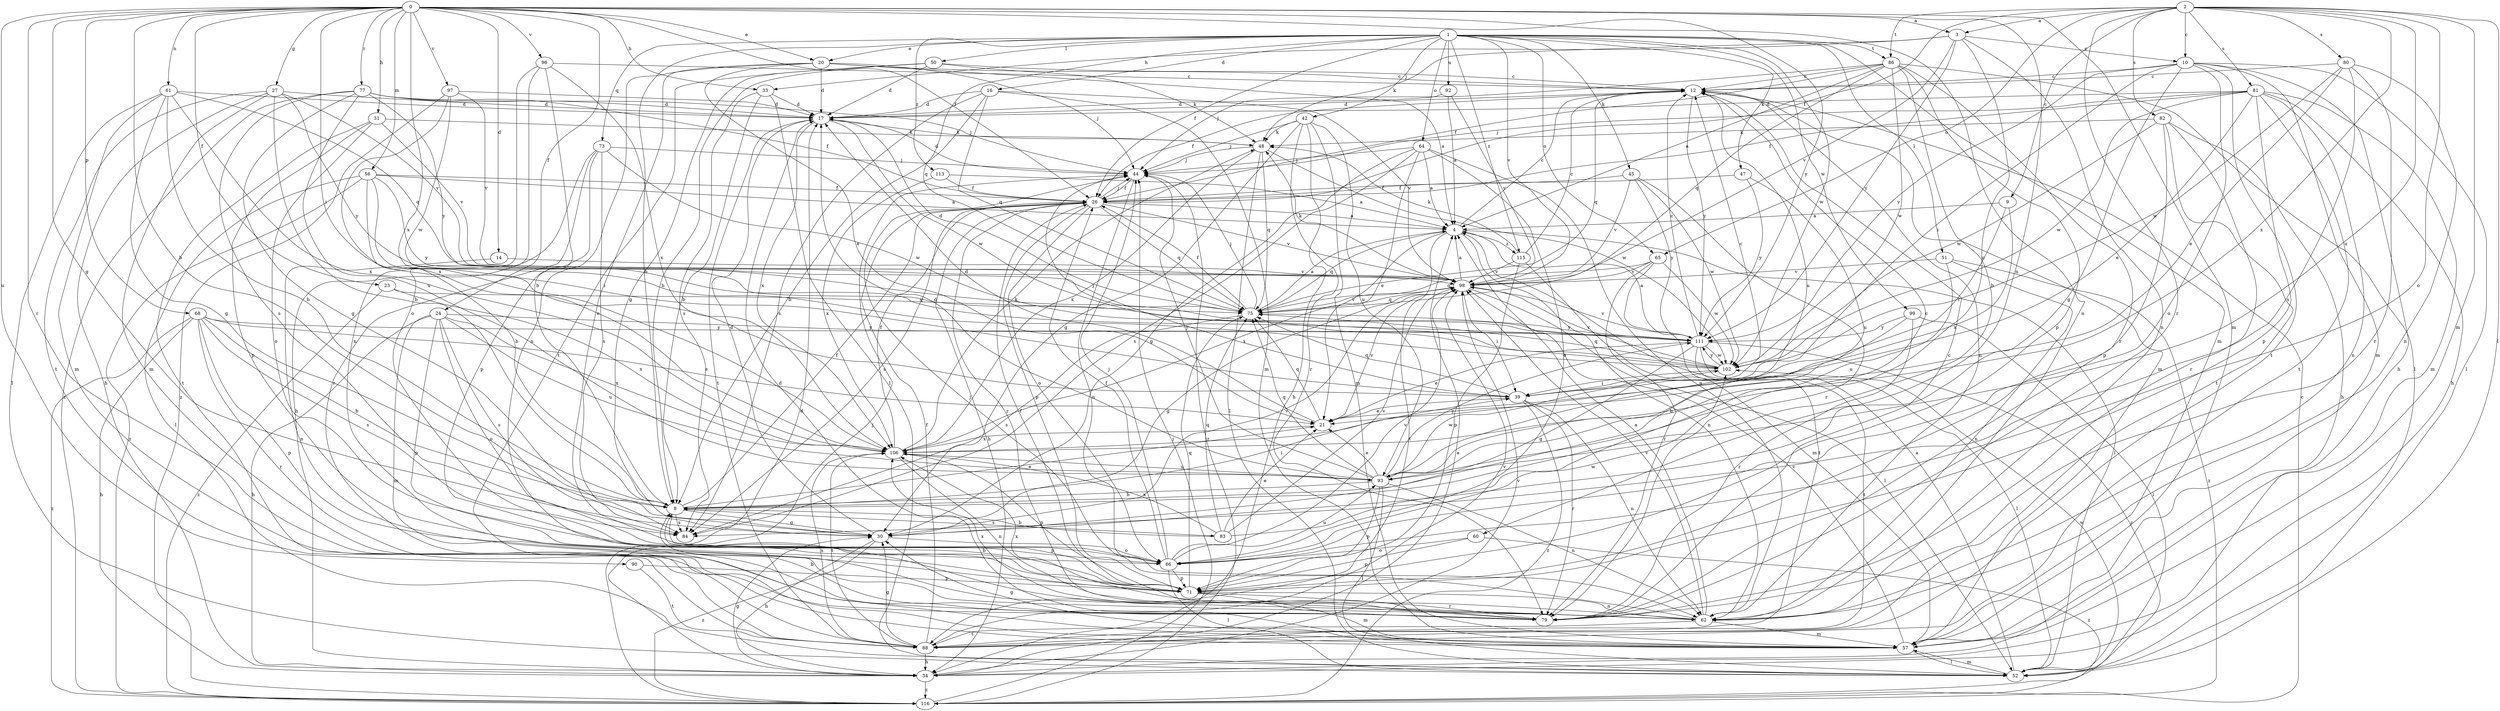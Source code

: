 strict digraph  {
0;
1;
2;
3;
4;
8;
9;
10;
12;
14;
16;
17;
20;
21;
23;
24;
26;
27;
30;
31;
33;
34;
39;
42;
44;
45;
47;
48;
50;
51;
52;
56;
57;
60;
61;
62;
64;
65;
66;
68;
71;
73;
75;
77;
79;
80;
81;
82;
83;
84;
86;
88;
90;
92;
93;
96;
97;
98;
99;
102;
106;
111;
113;
115;
116;
0 -> 3  [label=a];
0 -> 8  [label=b];
0 -> 14  [label=d];
0 -> 20  [label=e];
0 -> 23  [label=f];
0 -> 24  [label=f];
0 -> 26  [label=f];
0 -> 27  [label=g];
0 -> 30  [label=g];
0 -> 31  [label=h];
0 -> 33  [label=h];
0 -> 39  [label=i];
0 -> 56  [label=m];
0 -> 57  [label=m];
0 -> 60  [label=n];
0 -> 61  [label=n];
0 -> 62  [label=n];
0 -> 68  [label=p];
0 -> 77  [label=r];
0 -> 79  [label=r];
0 -> 90  [label=u];
0 -> 96  [label=v];
0 -> 97  [label=v];
0 -> 106  [label=x];
0 -> 111  [label=y];
1 -> 8  [label=b];
1 -> 16  [label=d];
1 -> 20  [label=e];
1 -> 26  [label=f];
1 -> 42  [label=j];
1 -> 45  [label=k];
1 -> 47  [label=k];
1 -> 50  [label=l];
1 -> 51  [label=l];
1 -> 57  [label=m];
1 -> 64  [label=o];
1 -> 65  [label=o];
1 -> 73  [label=q];
1 -> 75  [label=q];
1 -> 86  [label=t];
1 -> 92  [label=u];
1 -> 98  [label=v];
1 -> 99  [label=w];
1 -> 102  [label=w];
1 -> 113  [label=z];
1 -> 115  [label=z];
2 -> 3  [label=a];
2 -> 9  [label=c];
2 -> 10  [label=c];
2 -> 26  [label=f];
2 -> 52  [label=l];
2 -> 57  [label=m];
2 -> 65  [label=o];
2 -> 66  [label=o];
2 -> 79  [label=r];
2 -> 80  [label=s];
2 -> 81  [label=s];
2 -> 82  [label=s];
2 -> 86  [label=t];
2 -> 93  [label=u];
2 -> 106  [label=x];
3 -> 10  [label=c];
3 -> 33  [label=h];
3 -> 48  [label=k];
3 -> 62  [label=n];
3 -> 93  [label=u];
3 -> 98  [label=v];
3 -> 111  [label=y];
4 -> 12  [label=c];
4 -> 52  [label=l];
4 -> 62  [label=n];
4 -> 75  [label=q];
4 -> 88  [label=t];
4 -> 106  [label=x];
4 -> 115  [label=z];
8 -> 21  [label=e];
8 -> 26  [label=f];
8 -> 30  [label=g];
8 -> 39  [label=i];
8 -> 71  [label=p];
8 -> 83  [label=s];
8 -> 84  [label=s];
9 -> 4  [label=a];
9 -> 39  [label=i];
9 -> 106  [label=x];
10 -> 12  [label=c];
10 -> 30  [label=g];
10 -> 34  [label=h];
10 -> 39  [label=i];
10 -> 52  [label=l];
10 -> 57  [label=m];
10 -> 66  [label=o];
10 -> 88  [label=t];
10 -> 111  [label=y];
12 -> 17  [label=d];
12 -> 26  [label=f];
12 -> 57  [label=m];
12 -> 62  [label=n];
12 -> 75  [label=q];
12 -> 93  [label=u];
12 -> 111  [label=y];
14 -> 62  [label=n];
14 -> 98  [label=v];
16 -> 8  [label=b];
16 -> 17  [label=d];
16 -> 57  [label=m];
16 -> 75  [label=q];
16 -> 84  [label=s];
16 -> 98  [label=v];
17 -> 48  [label=k];
17 -> 88  [label=t];
17 -> 102  [label=w];
17 -> 106  [label=x];
20 -> 4  [label=a];
20 -> 12  [label=c];
20 -> 17  [label=d];
20 -> 21  [label=e];
20 -> 44  [label=j];
20 -> 62  [label=n];
20 -> 66  [label=o];
21 -> 17  [label=d];
21 -> 75  [label=q];
21 -> 98  [label=v];
21 -> 106  [label=x];
23 -> 75  [label=q];
23 -> 106  [label=x];
23 -> 116  [label=z];
24 -> 34  [label=h];
24 -> 57  [label=m];
24 -> 66  [label=o];
24 -> 71  [label=p];
24 -> 84  [label=s];
24 -> 93  [label=u];
24 -> 106  [label=x];
24 -> 111  [label=y];
26 -> 4  [label=a];
26 -> 34  [label=h];
26 -> 44  [label=j];
26 -> 66  [label=o];
26 -> 71  [label=p];
26 -> 75  [label=q];
26 -> 79  [label=r];
26 -> 84  [label=s];
26 -> 98  [label=v];
27 -> 8  [label=b];
27 -> 17  [label=d];
27 -> 34  [label=h];
27 -> 57  [label=m];
27 -> 88  [label=t];
27 -> 98  [label=v];
27 -> 111  [label=y];
30 -> 17  [label=d];
30 -> 34  [label=h];
30 -> 66  [label=o];
30 -> 98  [label=v];
30 -> 116  [label=z];
31 -> 48  [label=k];
31 -> 66  [label=o];
31 -> 71  [label=p];
31 -> 88  [label=t];
31 -> 98  [label=v];
33 -> 8  [label=b];
33 -> 17  [label=d];
33 -> 52  [label=l];
33 -> 84  [label=s];
34 -> 4  [label=a];
34 -> 30  [label=g];
34 -> 44  [label=j];
34 -> 98  [label=v];
34 -> 116  [label=z];
39 -> 12  [label=c];
39 -> 21  [label=e];
39 -> 44  [label=j];
39 -> 62  [label=n];
39 -> 75  [label=q];
39 -> 79  [label=r];
39 -> 116  [label=z];
42 -> 30  [label=g];
42 -> 34  [label=h];
42 -> 44  [label=j];
42 -> 48  [label=k];
42 -> 57  [label=m];
42 -> 79  [label=r];
42 -> 93  [label=u];
44 -> 17  [label=d];
44 -> 26  [label=f];
44 -> 62  [label=n];
44 -> 116  [label=z];
45 -> 26  [label=f];
45 -> 79  [label=r];
45 -> 98  [label=v];
45 -> 102  [label=w];
45 -> 111  [label=y];
47 -> 26  [label=f];
47 -> 93  [label=u];
47 -> 111  [label=y];
48 -> 44  [label=j];
48 -> 52  [label=l];
48 -> 75  [label=q];
48 -> 102  [label=w];
48 -> 106  [label=x];
50 -> 8  [label=b];
50 -> 12  [label=c];
50 -> 17  [label=d];
50 -> 30  [label=g];
50 -> 48  [label=k];
50 -> 88  [label=t];
51 -> 62  [label=n];
51 -> 93  [label=u];
51 -> 98  [label=v];
51 -> 116  [label=z];
52 -> 4  [label=a];
52 -> 57  [label=m];
52 -> 102  [label=w];
56 -> 4  [label=a];
56 -> 8  [label=b];
56 -> 26  [label=f];
56 -> 39  [label=i];
56 -> 52  [label=l];
56 -> 111  [label=y];
56 -> 116  [label=z];
57 -> 17  [label=d];
57 -> 30  [label=g];
57 -> 52  [label=l];
57 -> 98  [label=v];
60 -> 66  [label=o];
60 -> 71  [label=p];
60 -> 116  [label=z];
61 -> 8  [label=b];
61 -> 17  [label=d];
61 -> 30  [label=g];
61 -> 52  [label=l];
61 -> 57  [label=m];
61 -> 75  [label=q];
61 -> 106  [label=x];
62 -> 4  [label=a];
62 -> 44  [label=j];
62 -> 57  [label=m];
62 -> 88  [label=t];
62 -> 98  [label=v];
62 -> 106  [label=x];
64 -> 4  [label=a];
64 -> 21  [label=e];
64 -> 30  [label=g];
64 -> 44  [label=j];
64 -> 62  [label=n];
64 -> 66  [label=o];
64 -> 84  [label=s];
65 -> 75  [label=q];
65 -> 79  [label=r];
65 -> 88  [label=t];
65 -> 98  [label=v];
65 -> 102  [label=w];
66 -> 26  [label=f];
66 -> 44  [label=j];
66 -> 52  [label=l];
66 -> 71  [label=p];
66 -> 93  [label=u];
66 -> 98  [label=v];
66 -> 102  [label=w];
68 -> 8  [label=b];
68 -> 21  [label=e];
68 -> 34  [label=h];
68 -> 71  [label=p];
68 -> 79  [label=r];
68 -> 84  [label=s];
68 -> 111  [label=y];
68 -> 116  [label=z];
71 -> 8  [label=b];
71 -> 57  [label=m];
71 -> 62  [label=n];
71 -> 75  [label=q];
71 -> 79  [label=r];
73 -> 34  [label=h];
73 -> 44  [label=j];
73 -> 71  [label=p];
73 -> 79  [label=r];
73 -> 84  [label=s];
73 -> 102  [label=w];
75 -> 4  [label=a];
75 -> 17  [label=d];
75 -> 26  [label=f];
75 -> 44  [label=j];
75 -> 84  [label=s];
75 -> 98  [label=v];
75 -> 111  [label=y];
77 -> 17  [label=d];
77 -> 26  [label=f];
77 -> 30  [label=g];
77 -> 44  [label=j];
77 -> 84  [label=s];
77 -> 93  [label=u];
77 -> 111  [label=y];
77 -> 116  [label=z];
79 -> 8  [label=b];
79 -> 12  [label=c];
79 -> 26  [label=f];
79 -> 106  [label=x];
80 -> 12  [label=c];
80 -> 21  [label=e];
80 -> 62  [label=n];
80 -> 79  [label=r];
80 -> 84  [label=s];
80 -> 102  [label=w];
81 -> 17  [label=d];
81 -> 21  [label=e];
81 -> 26  [label=f];
81 -> 34  [label=h];
81 -> 44  [label=j];
81 -> 57  [label=m];
81 -> 62  [label=n];
81 -> 71  [label=p];
81 -> 88  [label=t];
81 -> 102  [label=w];
82 -> 34  [label=h];
82 -> 48  [label=k];
82 -> 71  [label=p];
82 -> 79  [label=r];
82 -> 88  [label=t];
82 -> 102  [label=w];
83 -> 8  [label=b];
83 -> 12  [label=c];
83 -> 21  [label=e];
83 -> 75  [label=q];
83 -> 98  [label=v];
83 -> 106  [label=x];
86 -> 4  [label=a];
86 -> 8  [label=b];
86 -> 12  [label=c];
86 -> 26  [label=f];
86 -> 44  [label=j];
86 -> 52  [label=l];
86 -> 71  [label=p];
86 -> 75  [label=q];
86 -> 79  [label=r];
86 -> 102  [label=w];
88 -> 26  [label=f];
88 -> 30  [label=g];
88 -> 34  [label=h];
88 -> 98  [label=v];
88 -> 106  [label=x];
90 -> 71  [label=p];
90 -> 88  [label=t];
92 -> 4  [label=a];
92 -> 17  [label=d];
92 -> 98  [label=v];
93 -> 8  [label=b];
93 -> 17  [label=d];
93 -> 21  [label=e];
93 -> 44  [label=j];
93 -> 52  [label=l];
93 -> 62  [label=n];
93 -> 71  [label=p];
93 -> 75  [label=q];
93 -> 102  [label=w];
93 -> 111  [label=y];
96 -> 8  [label=b];
96 -> 12  [label=c];
96 -> 62  [label=n];
96 -> 66  [label=o];
96 -> 106  [label=x];
97 -> 17  [label=d];
97 -> 98  [label=v];
97 -> 102  [label=w];
97 -> 106  [label=x];
97 -> 116  [label=z];
98 -> 4  [label=a];
98 -> 30  [label=g];
98 -> 39  [label=i];
98 -> 48  [label=k];
98 -> 52  [label=l];
98 -> 75  [label=q];
99 -> 8  [label=b];
99 -> 52  [label=l];
99 -> 79  [label=r];
99 -> 111  [label=y];
102 -> 39  [label=i];
102 -> 75  [label=q];
102 -> 98  [label=v];
102 -> 111  [label=y];
106 -> 26  [label=f];
106 -> 48  [label=k];
106 -> 62  [label=n];
106 -> 71  [label=p];
106 -> 88  [label=t];
106 -> 93  [label=u];
111 -> 4  [label=a];
111 -> 12  [label=c];
111 -> 21  [label=e];
111 -> 30  [label=g];
111 -> 52  [label=l];
111 -> 88  [label=t];
111 -> 98  [label=v];
111 -> 102  [label=w];
111 -> 116  [label=z];
113 -> 4  [label=a];
113 -> 26  [label=f];
113 -> 106  [label=x];
115 -> 12  [label=c];
115 -> 48  [label=k];
115 -> 57  [label=m];
115 -> 71  [label=p];
115 -> 98  [label=v];
116 -> 12  [label=c];
116 -> 17  [label=d];
116 -> 44  [label=j];
}
